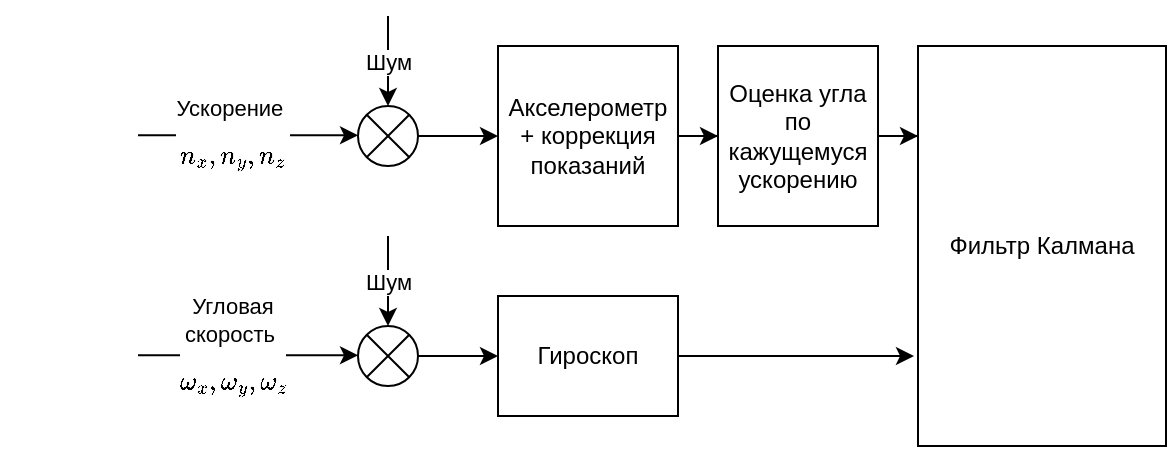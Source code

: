 <mxfile version="14.6.11" type="github">
  <diagram id="kqHRchUTWrbgLfPyTyG0" name="Page-1">
    <mxGraphModel dx="981" dy="526" grid="1" gridSize="10" guides="1" tooltips="1" connect="1" arrows="1" fold="1" page="1" pageScale="1" pageWidth="827" pageHeight="1169" math="1" shadow="0">
      <root>
        <mxCell id="0" />
        <mxCell id="1" parent="0" />
        <mxCell id="pTG25tufGUdgOwVjfufl-10" style="edgeStyle=orthogonalEdgeStyle;rounded=0;orthogonalLoop=1;jettySize=auto;html=1;entryX=0;entryY=0.5;entryDx=0;entryDy=0;" edge="1" parent="1" source="pTG25tufGUdgOwVjfufl-1" target="pTG25tufGUdgOwVjfufl-9">
          <mxGeometry relative="1" as="geometry" />
        </mxCell>
        <mxCell id="pTG25tufGUdgOwVjfufl-1" value="Акселерометр + коррекция показаний" style="rounded=0;whiteSpace=wrap;html=1;" vertex="1" parent="1">
          <mxGeometry x="200" y="175" width="90" height="90" as="geometry" />
        </mxCell>
        <mxCell id="pTG25tufGUdgOwVjfufl-2" value="" style="endArrow=classic;html=1;" edge="1" parent="1">
          <mxGeometry width="50" height="50" relative="1" as="geometry">
            <mxPoint x="20.0" y="219.66" as="sourcePoint" />
            <mxPoint x="130" y="219.66" as="targetPoint" />
          </mxGeometry>
        </mxCell>
        <mxCell id="pTG25tufGUdgOwVjfufl-3" value="Ускорение&amp;nbsp; $$n_x, n_y, n_z$$" style="edgeLabel;html=1;align=center;verticalAlign=middle;resizable=0;points=[];" vertex="1" connectable="0" parent="pTG25tufGUdgOwVjfufl-2">
          <mxGeometry x="-0.153" y="-1" relative="1" as="geometry">
            <mxPoint y="3" as="offset" />
          </mxGeometry>
        </mxCell>
        <mxCell id="pTG25tufGUdgOwVjfufl-6" style="edgeStyle=orthogonalEdgeStyle;rounded=0;orthogonalLoop=1;jettySize=auto;html=1;entryX=0;entryY=0.5;entryDx=0;entryDy=0;" edge="1" parent="1" source="pTG25tufGUdgOwVjfufl-4" target="pTG25tufGUdgOwVjfufl-1">
          <mxGeometry relative="1" as="geometry" />
        </mxCell>
        <mxCell id="pTG25tufGUdgOwVjfufl-7" style="edgeStyle=orthogonalEdgeStyle;rounded=0;orthogonalLoop=1;jettySize=auto;html=1;exitX=0.5;exitY=0;exitDx=0;exitDy=0;entryX=0.5;entryY=0;entryDx=0;entryDy=0;" edge="1" parent="1" source="pTG25tufGUdgOwVjfufl-4" target="pTG25tufGUdgOwVjfufl-4">
          <mxGeometry relative="1" as="geometry">
            <mxPoint x="138.407" y="170" as="targetPoint" />
          </mxGeometry>
        </mxCell>
        <mxCell id="pTG25tufGUdgOwVjfufl-4" value="" style="shape=sumEllipse;perimeter=ellipsePerimeter;whiteSpace=wrap;html=1;backgroundOutline=1;" vertex="1" parent="1">
          <mxGeometry x="130" y="205" width="30" height="30" as="geometry" />
        </mxCell>
        <mxCell id="pTG25tufGUdgOwVjfufl-8" value="Шум" style="endArrow=classic;html=1;entryX=0.5;entryY=0;entryDx=0;entryDy=0;" edge="1" parent="1" target="pTG25tufGUdgOwVjfufl-4">
          <mxGeometry width="50" height="50" relative="1" as="geometry">
            <mxPoint x="145" y="160" as="sourcePoint" />
            <mxPoint x="123.2" y="110" as="targetPoint" />
          </mxGeometry>
        </mxCell>
        <mxCell id="pTG25tufGUdgOwVjfufl-27" style="edgeStyle=orthogonalEdgeStyle;rounded=0;orthogonalLoop=1;jettySize=auto;html=1;entryX=0;entryY=0.225;entryDx=0;entryDy=0;entryPerimeter=0;" edge="1" parent="1" source="pTG25tufGUdgOwVjfufl-9" target="pTG25tufGUdgOwVjfufl-11">
          <mxGeometry relative="1" as="geometry" />
        </mxCell>
        <mxCell id="pTG25tufGUdgOwVjfufl-9" value="Оценка угла по кажущемуся ускорению" style="rounded=0;whiteSpace=wrap;html=1;" vertex="1" parent="1">
          <mxGeometry x="310" y="175" width="80" height="90" as="geometry" />
        </mxCell>
        <mxCell id="pTG25tufGUdgOwVjfufl-11" value="Фильтр Калмана" style="rounded=0;whiteSpace=wrap;html=1;" vertex="1" parent="1">
          <mxGeometry x="410" y="175" width="124" height="200" as="geometry" />
        </mxCell>
        <mxCell id="pTG25tufGUdgOwVjfufl-26" style="edgeStyle=orthogonalEdgeStyle;rounded=0;orthogonalLoop=1;jettySize=auto;html=1;" edge="1" parent="1" source="pTG25tufGUdgOwVjfufl-13">
          <mxGeometry relative="1" as="geometry">
            <mxPoint x="408" y="330" as="targetPoint" />
          </mxGeometry>
        </mxCell>
        <mxCell id="pTG25tufGUdgOwVjfufl-13" value="Гироскоп" style="rounded=0;whiteSpace=wrap;html=1;" vertex="1" parent="1">
          <mxGeometry x="200" y="300" width="90" height="60" as="geometry" />
        </mxCell>
        <mxCell id="pTG25tufGUdgOwVjfufl-20" value="" style="endArrow=classic;html=1;" edge="1" parent="1">
          <mxGeometry width="50" height="50" relative="1" as="geometry">
            <mxPoint x="20.0" y="329.66" as="sourcePoint" />
            <mxPoint x="130" y="329.66" as="targetPoint" />
          </mxGeometry>
        </mxCell>
        <mxCell id="pTG25tufGUdgOwVjfufl-21" value="&lt;div&gt;Угловая &lt;br&gt;&lt;/div&gt;&lt;div&gt;скорость&amp;nbsp; $$\omega_x, \omega_y, \omega_z$$&lt;/div&gt;" style="edgeLabel;html=1;align=center;verticalAlign=middle;resizable=0;points=[];" vertex="1" connectable="0" parent="pTG25tufGUdgOwVjfufl-20">
          <mxGeometry x="-0.153" y="-1" relative="1" as="geometry">
            <mxPoint y="-1" as="offset" />
          </mxGeometry>
        </mxCell>
        <mxCell id="pTG25tufGUdgOwVjfufl-22" style="edgeStyle=orthogonalEdgeStyle;rounded=0;orthogonalLoop=1;jettySize=auto;html=1;exitX=0.5;exitY=0;exitDx=0;exitDy=0;entryX=0.5;entryY=0;entryDx=0;entryDy=0;" edge="1" parent="1" source="pTG25tufGUdgOwVjfufl-23" target="pTG25tufGUdgOwVjfufl-23">
          <mxGeometry relative="1" as="geometry">
            <mxPoint x="138.407" y="280" as="targetPoint" />
          </mxGeometry>
        </mxCell>
        <mxCell id="pTG25tufGUdgOwVjfufl-25" style="edgeStyle=orthogonalEdgeStyle;rounded=0;orthogonalLoop=1;jettySize=auto;html=1;" edge="1" parent="1" source="pTG25tufGUdgOwVjfufl-23" target="pTG25tufGUdgOwVjfufl-13">
          <mxGeometry relative="1" as="geometry" />
        </mxCell>
        <mxCell id="pTG25tufGUdgOwVjfufl-23" value="" style="shape=sumEllipse;perimeter=ellipsePerimeter;whiteSpace=wrap;html=1;backgroundOutline=1;" vertex="1" parent="1">
          <mxGeometry x="130" y="315" width="30" height="30" as="geometry" />
        </mxCell>
        <mxCell id="pTG25tufGUdgOwVjfufl-24" value="Шум" style="endArrow=classic;html=1;entryX=0.5;entryY=0;entryDx=0;entryDy=0;" edge="1" parent="1" target="pTG25tufGUdgOwVjfufl-23">
          <mxGeometry width="50" height="50" relative="1" as="geometry">
            <mxPoint x="145" y="270" as="sourcePoint" />
            <mxPoint x="123.2" y="220" as="targetPoint" />
          </mxGeometry>
        </mxCell>
      </root>
    </mxGraphModel>
  </diagram>
</mxfile>
